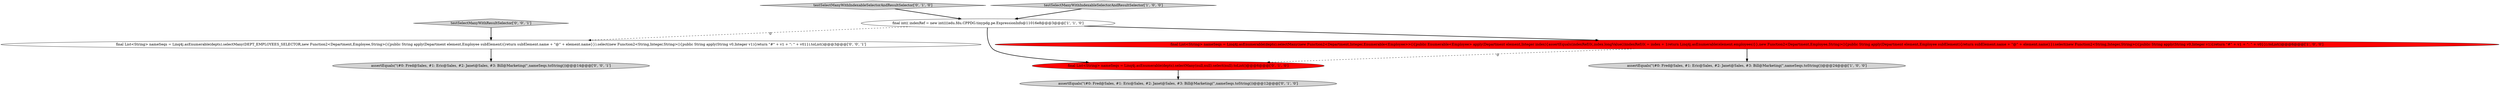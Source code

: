 digraph {
9 [style = filled, label = "final List<String> nameSeqs = Linq4j.asEnumerable(depts).selectMany(DEPT_EMPLOYEES_SELECTOR,new Function2<Department,Employee,String>(){public String apply(Department element,Employee subElement){return subElement.name + \"@\" + element.name}}).select(new Function2<String,Integer,String>(){public String apply(String v0,Integer v1){return \"#\" + v1 + \": \" + v0}}).toList()@@@3@@@['0', '0', '1']", fillcolor = white, shape = ellipse image = "AAA0AAABBB3BBB"];
5 [style = filled, label = "testSelectManyWithIndexableSelectorAndResultSelector['0', '1', '0']", fillcolor = lightgray, shape = diamond image = "AAA0AAABBB2BBB"];
2 [style = filled, label = "testSelectManyWithIndexableSelectorAndResultSelector['1', '0', '0']", fillcolor = lightgray, shape = diamond image = "AAA0AAABBB1BBB"];
4 [style = filled, label = "final List<String> nameSeqs = Linq4j.asEnumerable(depts).selectMany(null,null).select(null).toList()@@@6@@@['0', '1', '0']", fillcolor = red, shape = ellipse image = "AAA1AAABBB2BBB"];
3 [style = filled, label = "assertEquals(\"(#0: Fred@Sales, #1: Eric@Sales, #2: Janet@Sales, #3: Bill@Marketing(\",nameSeqs.toString())@@@24@@@['1', '0', '0']", fillcolor = lightgray, shape = ellipse image = "AAA0AAABBB1BBB"];
6 [style = filled, label = "assertEquals(\"(#0: Fred@Sales, #1: Eric@Sales, #2: Janet@Sales, #3: Bill@Marketing(\",nameSeqs.toString())@@@12@@@['0', '1', '0']", fillcolor = lightgray, shape = ellipse image = "AAA0AAABBB2BBB"];
7 [style = filled, label = "testSelectManyWithResultSelector['0', '0', '1']", fillcolor = lightgray, shape = diamond image = "AAA0AAABBB3BBB"];
1 [style = filled, label = "final List<String> nameSeqs = Linq4j.asEnumerable(depts).selectMany(new Function2<Department,Integer,Enumerable<Employee>>(){public Enumerable<Employee> apply(Department element,Integer index){assertEquals(indexRef(0(,index.longValue())indexRef(0( = index + 1return Linq4j.asEnumerable(element.employees)}},new Function2<Department,Employee,String>(){public String apply(Department element,Employee subElement){return subElement.name + \"@\" + element.name}}).select(new Function2<String,Integer,String>(){public String apply(String v0,Integer v1){return \"#\" + v1 + \": \" + v0}}).toList()@@@6@@@['1', '0', '0']", fillcolor = red, shape = ellipse image = "AAA1AAABBB1BBB"];
0 [style = filled, label = "final int(( indexRef = new int((((edu.fdu.CPPDG.tinypdg.pe.ExpressionInfo@11016e8@@@3@@@['1', '1', '0']", fillcolor = white, shape = ellipse image = "AAA0AAABBB1BBB"];
8 [style = filled, label = "assertEquals(\"(#0: Fred@Sales, #1: Eric@Sales, #2: Janet@Sales, #3: Bill@Marketing(\",nameSeqs.toString())@@@14@@@['0', '0', '1']", fillcolor = lightgray, shape = ellipse image = "AAA0AAABBB3BBB"];
1->3 [style = bold, label=""];
7->9 [style = bold, label=""];
1->4 [style = dashed, label="0"];
2->0 [style = bold, label=""];
0->9 [style = dashed, label="0"];
5->0 [style = bold, label=""];
9->8 [style = bold, label=""];
0->4 [style = bold, label=""];
4->6 [style = bold, label=""];
0->1 [style = bold, label=""];
}
